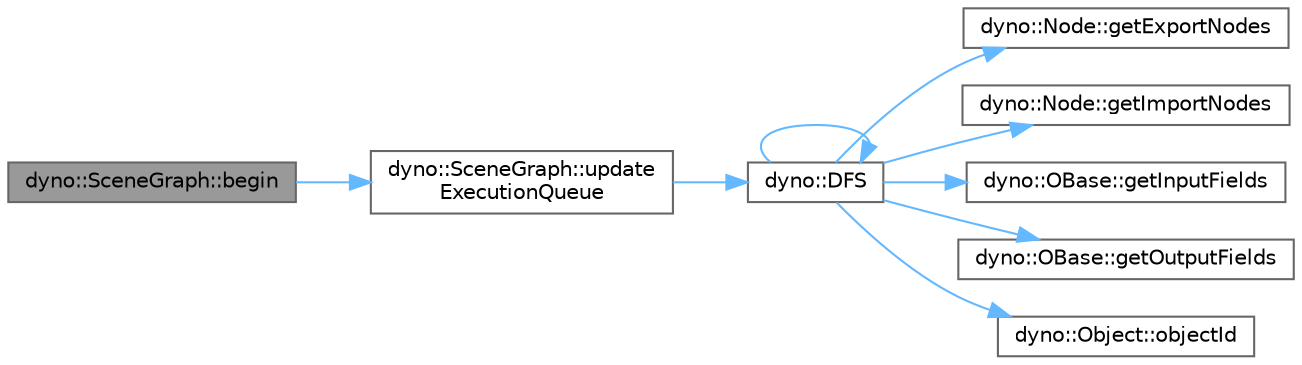 digraph "dyno::SceneGraph::begin"
{
 // LATEX_PDF_SIZE
  bgcolor="transparent";
  edge [fontname=Helvetica,fontsize=10,labelfontname=Helvetica,labelfontsize=10];
  node [fontname=Helvetica,fontsize=10,shape=box,height=0.2,width=0.4];
  rankdir="LR";
  Node1 [id="Node000001",label="dyno::SceneGraph::begin",height=0.2,width=0.4,color="gray40", fillcolor="grey60", style="filled", fontcolor="black",tooltip=" "];
  Node1 -> Node2 [id="edge1_Node000001_Node000002",color="steelblue1",style="solid",tooltip=" "];
  Node2 [id="Node000002",label="dyno::SceneGraph::update\lExecutionQueue",height=0.2,width=0.4,color="grey40", fillcolor="white", style="filled",URL="$classdyno_1_1_scene_graph.html#a6b8432d4021b78626b2310004c57a30b",tooltip=" "];
  Node2 -> Node3 [id="edge2_Node000002_Node000003",color="steelblue1",style="solid",tooltip=" "];
  Node3 [id="Node000003",label="dyno::DFS",height=0.2,width=0.4,color="grey40", fillcolor="white", style="filled",URL="$namespacedyno.html#ab66005c94c46c3177cae0d9732ef91d2",tooltip=" "];
  Node3 -> Node3 [id="edge3_Node000003_Node000003",color="steelblue1",style="solid",tooltip=" "];
  Node3 -> Node4 [id="edge4_Node000003_Node000004",color="steelblue1",style="solid",tooltip=" "];
  Node4 [id="Node000004",label="dyno::Node::getExportNodes",height=0.2,width=0.4,color="grey40", fillcolor="white", style="filled",URL="$classdyno_1_1_node.html#ac916b8e66f57d13e7480c7d1459382c4",tooltip=" "];
  Node3 -> Node5 [id="edge5_Node000003_Node000005",color="steelblue1",style="solid",tooltip=" "];
  Node5 [id="Node000005",label="dyno::Node::getImportNodes",height=0.2,width=0.4,color="grey40", fillcolor="white", style="filled",URL="$classdyno_1_1_node.html#afdb83b6808ac89f1993062575d316e35",tooltip=" "];
  Node3 -> Node6 [id="edge6_Node000003_Node000006",color="steelblue1",style="solid",tooltip=" "];
  Node6 [id="Node000006",label="dyno::OBase::getInputFields",height=0.2,width=0.4,color="grey40", fillcolor="white", style="filled",URL="$classdyno_1_1_o_base.html#a67b5d4f1a17f5ccb3d196bc6515243a2",tooltip=" "];
  Node3 -> Node7 [id="edge7_Node000003_Node000007",color="steelblue1",style="solid",tooltip=" "];
  Node7 [id="Node000007",label="dyno::OBase::getOutputFields",height=0.2,width=0.4,color="grey40", fillcolor="white", style="filled",URL="$classdyno_1_1_o_base.html#a3e429b5c73bc7ae8ef707cd40ac3a2e5",tooltip=" "];
  Node3 -> Node8 [id="edge8_Node000003_Node000008",color="steelblue1",style="solid",tooltip=" "];
  Node8 [id="Node000008",label="dyno::Object::objectId",height=0.2,width=0.4,color="grey40", fillcolor="white", style="filled",URL="$classdyno_1_1_object.html#a5105729f9f9faf65100b999d076418c8",tooltip=" "];
}
